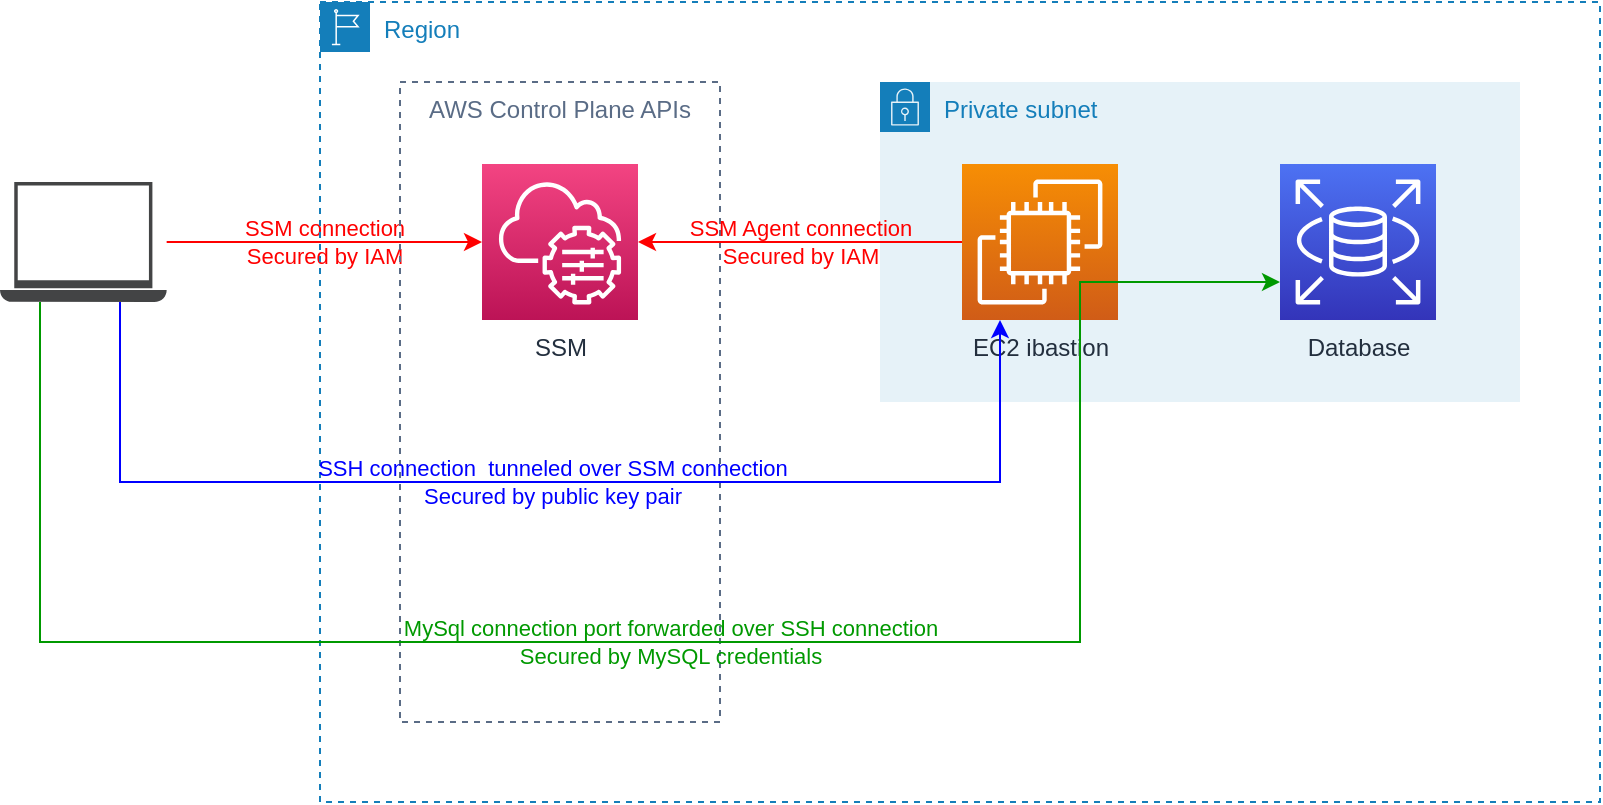 <mxfile version="20.7.4" type="device"><diagram id="ZmUsnxN2S-Ur4gFllRKA" name="Page-1"><mxGraphModel dx="954" dy="674" grid="1" gridSize="10" guides="1" tooltips="1" connect="1" arrows="1" fold="1" page="1" pageScale="1" pageWidth="850" pageHeight="1100" math="0" shadow="0"><root><mxCell id="0"/><mxCell id="1" parent="0"/><mxCell id="s7liyV8lxrF6mqHYzlnS-10" value="SSM connection&lt;br&gt;Secured by IAM" style="edgeStyle=orthogonalEdgeStyle;rounded=0;orthogonalLoop=1;jettySize=auto;html=1;entryX=0;entryY=0.5;entryDx=0;entryDy=0;entryPerimeter=0;labelBackgroundColor=none;strokeColor=#FF0000;fontColor=#FF0000;" edge="1" parent="1" source="s7liyV8lxrF6mqHYzlnS-1" target="s7liyV8lxrF6mqHYzlnS-9"><mxGeometry relative="1" as="geometry"/></mxCell><mxCell id="s7liyV8lxrF6mqHYzlnS-1" value="" style="sketch=0;pointerEvents=1;shadow=0;dashed=0;html=1;strokeColor=none;fillColor=#434445;aspect=fixed;labelPosition=center;verticalLabelPosition=bottom;verticalAlign=top;align=center;outlineConnect=0;shape=mxgraph.vvd.laptop;" vertex="1" parent="1"><mxGeometry x="40" y="210" width="83.33" height="60" as="geometry"/></mxCell><mxCell id="s7liyV8lxrF6mqHYzlnS-2" value="Region" style="points=[[0,0],[0.25,0],[0.5,0],[0.75,0],[1,0],[1,0.25],[1,0.5],[1,0.75],[1,1],[0.75,1],[0.5,1],[0.25,1],[0,1],[0,0.75],[0,0.5],[0,0.25]];outlineConnect=0;gradientColor=none;html=1;whiteSpace=wrap;fontSize=12;fontStyle=0;container=1;pointerEvents=0;collapsible=0;recursiveResize=0;shape=mxgraph.aws4.group;grIcon=mxgraph.aws4.group_region;strokeColor=#147EBA;fillColor=none;verticalAlign=top;align=left;spacingLeft=30;fontColor=#147EBA;dashed=1;" vertex="1" parent="1"><mxGeometry x="200" y="120" width="640" height="400" as="geometry"/></mxCell><mxCell id="s7liyV8lxrF6mqHYzlnS-3" value="Private subnet" style="points=[[0,0],[0.25,0],[0.5,0],[0.75,0],[1,0],[1,0.25],[1,0.5],[1,0.75],[1,1],[0.75,1],[0.5,1],[0.25,1],[0,1],[0,0.75],[0,0.5],[0,0.25]];outlineConnect=0;gradientColor=none;html=1;whiteSpace=wrap;fontSize=12;fontStyle=0;container=1;pointerEvents=0;collapsible=0;recursiveResize=0;shape=mxgraph.aws4.group;grIcon=mxgraph.aws4.group_security_group;grStroke=0;strokeColor=#147EBA;fillColor=#E6F2F8;verticalAlign=top;align=left;spacingLeft=30;fontColor=#147EBA;dashed=0;" vertex="1" parent="s7liyV8lxrF6mqHYzlnS-2"><mxGeometry x="280" y="40" width="320" height="160" as="geometry"/></mxCell><mxCell id="s7liyV8lxrF6mqHYzlnS-4" value="EC2 ibastion" style="sketch=0;points=[[0,0,0],[0.25,0,0],[0.5,0,0],[0.75,0,0],[1,0,0],[0,1,0],[0.25,1,0],[0.5,1,0],[0.75,1,0],[1,1,0],[0,0.25,0],[0,0.5,0],[0,0.75,0],[1,0.25,0],[1,0.5,0],[1,0.75,0]];outlineConnect=0;fontColor=#232F3E;gradientColor=#F78E04;gradientDirection=north;fillColor=#D05C17;strokeColor=#ffffff;dashed=0;verticalLabelPosition=bottom;verticalAlign=top;align=center;html=1;fontSize=12;fontStyle=0;aspect=fixed;shape=mxgraph.aws4.resourceIcon;resIcon=mxgraph.aws4.ec2;" vertex="1" parent="s7liyV8lxrF6mqHYzlnS-3"><mxGeometry x="41" y="41" width="78" height="78" as="geometry"/></mxCell><mxCell id="s7liyV8lxrF6mqHYzlnS-5" value="Database" style="sketch=0;points=[[0,0,0],[0.25,0,0],[0.5,0,0],[0.75,0,0],[1,0,0],[0,1,0],[0.25,1,0],[0.5,1,0],[0.75,1,0],[1,1,0],[0,0.25,0],[0,0.5,0],[0,0.75,0],[1,0.25,0],[1,0.5,0],[1,0.75,0]];outlineConnect=0;fontColor=#232F3E;gradientColor=#4D72F3;gradientDirection=north;fillColor=#3334B9;strokeColor=#ffffff;dashed=0;verticalLabelPosition=bottom;verticalAlign=top;align=center;html=1;fontSize=12;fontStyle=0;aspect=fixed;shape=mxgraph.aws4.resourceIcon;resIcon=mxgraph.aws4.rds;" vertex="1" parent="s7liyV8lxrF6mqHYzlnS-3"><mxGeometry x="200" y="41" width="78" height="78" as="geometry"/></mxCell><mxCell id="s7liyV8lxrF6mqHYzlnS-6" value="AWS Control Plane APIs" style="fillColor=none;strokeColor=#5A6C86;dashed=1;verticalAlign=top;fontStyle=0;fontColor=#5A6C86;" vertex="1" parent="s7liyV8lxrF6mqHYzlnS-2"><mxGeometry x="40" y="40" width="160" height="320" as="geometry"/></mxCell><mxCell id="s7liyV8lxrF6mqHYzlnS-9" value="SSM" style="sketch=0;points=[[0,0,0],[0.25,0,0],[0.5,0,0],[0.75,0,0],[1,0,0],[0,1,0],[0.25,1,0],[0.5,1,0],[0.75,1,0],[1,1,0],[0,0.25,0],[0,0.5,0],[0,0.75,0],[1,0.25,0],[1,0.5,0],[1,0.75,0]];points=[[0,0,0],[0.25,0,0],[0.5,0,0],[0.75,0,0],[1,0,0],[0,1,0],[0.25,1,0],[0.5,1,0],[0.75,1,0],[1,1,0],[0,0.25,0],[0,0.5,0],[0,0.75,0],[1,0.25,0],[1,0.5,0],[1,0.75,0]];outlineConnect=0;fontColor=#232F3E;gradientColor=#F34482;gradientDirection=north;fillColor=#BC1356;strokeColor=#ffffff;dashed=0;verticalLabelPosition=bottom;verticalAlign=top;align=center;html=1;fontSize=12;fontStyle=0;aspect=fixed;shape=mxgraph.aws4.resourceIcon;resIcon=mxgraph.aws4.systems_manager;" vertex="1" parent="s7liyV8lxrF6mqHYzlnS-2"><mxGeometry x="81" y="81" width="78" height="78" as="geometry"/></mxCell><mxCell id="s7liyV8lxrF6mqHYzlnS-12" value="SSM Agent connection&lt;br&gt;Secured by IAM" style="edgeStyle=orthogonalEdgeStyle;rounded=0;orthogonalLoop=1;jettySize=auto;html=1;labelBackgroundColor=none;strokeColor=#FF0000;fontColor=#FF0000;" edge="1" parent="s7liyV8lxrF6mqHYzlnS-2" source="s7liyV8lxrF6mqHYzlnS-4" target="s7liyV8lxrF6mqHYzlnS-9"><mxGeometry relative="1" as="geometry"/></mxCell><mxCell id="s7liyV8lxrF6mqHYzlnS-13" value="SSH connection&amp;nbsp; tunneled over SSM connection&lt;br&gt;Secured by public key pair" style="edgeStyle=orthogonalEdgeStyle;rounded=0;orthogonalLoop=1;jettySize=auto;html=1;labelBackgroundColor=none;strokeColor=#0000FF;fontColor=#0000FF;" edge="1" parent="1" source="s7liyV8lxrF6mqHYzlnS-1" target="s7liyV8lxrF6mqHYzlnS-4"><mxGeometry relative="1" as="geometry"><Array as="points"><mxPoint x="100" y="360"/><mxPoint x="540" y="360"/></Array></mxGeometry></mxCell><mxCell id="s7liyV8lxrF6mqHYzlnS-14" value="MySql connection port forwarded over SSH connection&lt;br&gt;Secured by MySQL credentials" style="edgeStyle=orthogonalEdgeStyle;rounded=0;orthogonalLoop=1;jettySize=auto;html=1;labelBackgroundColor=none;strokeColor=#009900;fontColor=#009900;" edge="1" parent="1" source="s7liyV8lxrF6mqHYzlnS-1" target="s7liyV8lxrF6mqHYzlnS-5"><mxGeometry relative="1" as="geometry"><Array as="points"><mxPoint x="60" y="440"/><mxPoint x="580" y="440"/><mxPoint x="580" y="260"/></Array></mxGeometry></mxCell></root></mxGraphModel></diagram></mxfile>